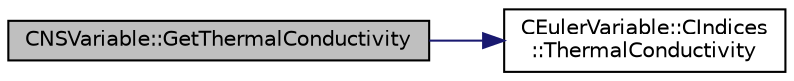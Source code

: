 digraph "CNSVariable::GetThermalConductivity"
{
 // LATEX_PDF_SIZE
  edge [fontname="Helvetica",fontsize="10",labelfontname="Helvetica",labelfontsize="10"];
  node [fontname="Helvetica",fontsize="10",shape=record];
  rankdir="LR";
  Node1 [label="CNSVariable::GetThermalConductivity",height=0.2,width=0.4,color="black", fillcolor="grey75", style="filled", fontcolor="black",tooltip="Get the thermal conductivity of the flow."];
  Node1 -> Node2 [color="midnightblue",fontsize="10",style="solid",fontname="Helvetica"];
  Node2 [label="CEulerVariable::CIndices\l::ThermalConductivity",height=0.2,width=0.4,color="black", fillcolor="white", style="filled",URL="$structCEulerVariable_1_1CIndices.html#ada0e95f9230910b6f9d4426bd26b6f80",tooltip=" "];
}
